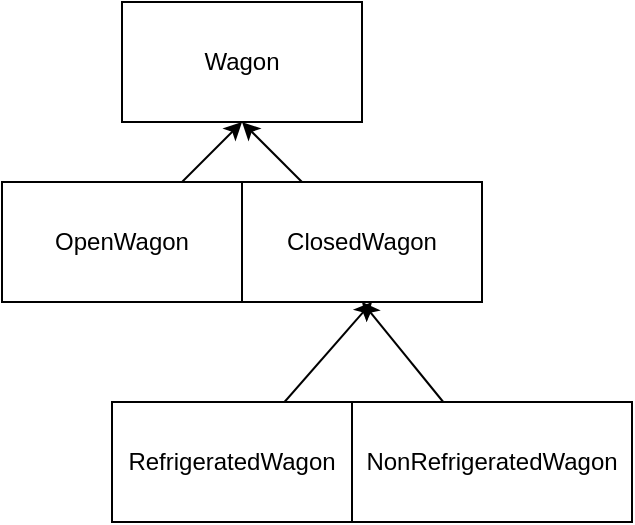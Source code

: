 <mxfile>
    <diagram id="9KNij5XYTFUONSOhVA_T" name="Page-1">
        <mxGraphModel dx="474" dy="563" grid="1" gridSize="10" guides="1" tooltips="1" connect="1" arrows="1" fold="1" page="1" pageScale="1" pageWidth="850" pageHeight="1100" math="0" shadow="0">
            <root>
                <mxCell id="0"/>
                <mxCell id="1" parent="0"/>
                <mxCell id="2" value="Wagon" style="rounded=0;whiteSpace=wrap;html=1;" vertex="1" parent="1">
                    <mxGeometry x="365" y="170" width="120" height="60" as="geometry"/>
                </mxCell>
                <mxCell id="15" style="edgeStyle=none;html=1;entryX=0.5;entryY=1;entryDx=0;entryDy=0;" edge="1" parent="1" source="3" target="2">
                    <mxGeometry relative="1" as="geometry"/>
                </mxCell>
                <mxCell id="3" value="OpenWagon" style="rounded=0;whiteSpace=wrap;html=1;" vertex="1" parent="1">
                    <mxGeometry x="305" y="260" width="120" height="60" as="geometry"/>
                </mxCell>
                <mxCell id="16" style="edgeStyle=none;html=1;entryX=0.5;entryY=1;entryDx=0;entryDy=0;" edge="1" parent="1" source="4" target="2">
                    <mxGeometry relative="1" as="geometry"/>
                </mxCell>
                <mxCell id="4" value="ClosedWagon" style="rounded=0;whiteSpace=wrap;html=1;" vertex="1" parent="1">
                    <mxGeometry x="425" y="260" width="120" height="60" as="geometry"/>
                </mxCell>
                <mxCell id="18" style="edgeStyle=none;html=1;" edge="1" parent="1" source="5">
                    <mxGeometry relative="1" as="geometry">
                        <mxPoint x="490" y="320" as="targetPoint"/>
                    </mxGeometry>
                </mxCell>
                <mxCell id="5" value="RefrigeratedWagon" style="whiteSpace=wrap;html=1;" vertex="1" parent="1">
                    <mxGeometry x="360" y="370" width="120" height="60" as="geometry"/>
                </mxCell>
                <mxCell id="17" style="edgeStyle=none;html=1;entryX=0.5;entryY=1;entryDx=0;entryDy=0;" edge="1" parent="1" source="6" target="4">
                    <mxGeometry relative="1" as="geometry"/>
                </mxCell>
                <mxCell id="6" value="NonRefrigeratedWagon" style="whiteSpace=wrap;html=1;" vertex="1" parent="1">
                    <mxGeometry x="480" y="370" width="140" height="60" as="geometry"/>
                </mxCell>
            </root>
        </mxGraphModel>
    </diagram>
</mxfile>